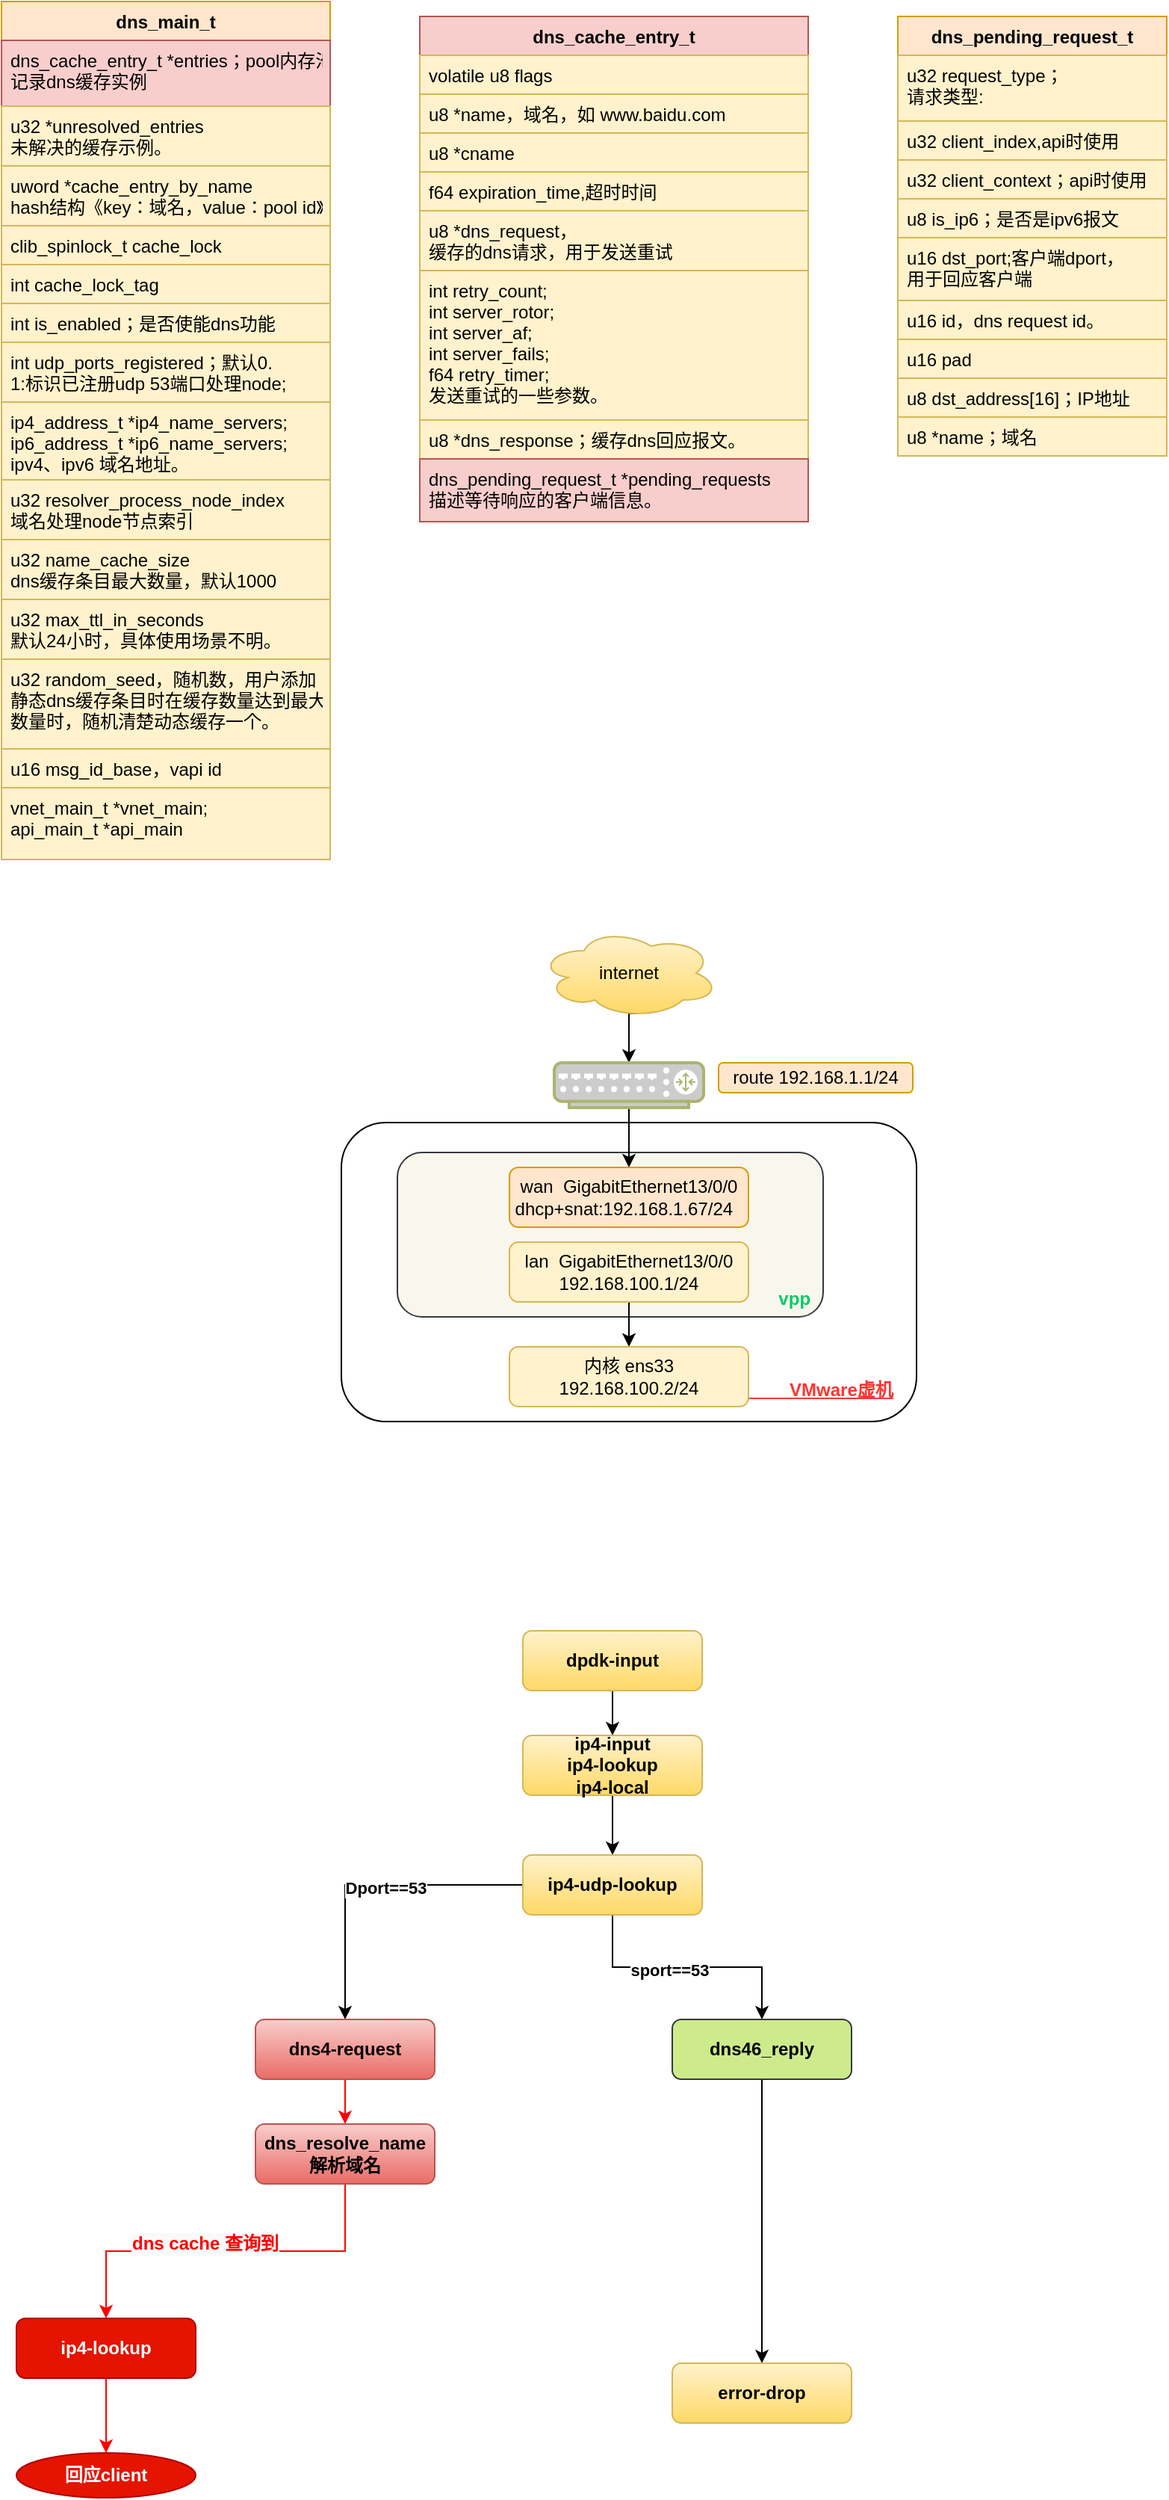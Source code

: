 <mxfile version="14.9.3" type="github">
  <diagram id="LrOjiwraoGgn8fYIWFso" name="Page-1">
    <mxGraphModel dx="782" dy="436" grid="1" gridSize="10" guides="1" tooltips="1" connect="1" arrows="1" fold="1" page="1" pageScale="1" pageWidth="827" pageHeight="1169" math="0" shadow="0">
      <root>
        <mxCell id="0" />
        <mxCell id="1" parent="0" />
        <mxCell id="JksAib5gZETohY2zEiZS-1" value="&lt;br&gt;&lt;br&gt;&lt;br&gt;&lt;br&gt;&lt;br&gt;&lt;br&gt;&lt;br&gt;&lt;br&gt;&lt;br&gt;&lt;br&gt;&lt;br&gt;&amp;nbsp; &amp;nbsp; &amp;nbsp; &amp;nbsp; &amp;nbsp; &amp;nbsp; &amp;nbsp; &amp;nbsp; &amp;nbsp; &amp;nbsp; &amp;nbsp; &amp;nbsp; &amp;nbsp; &amp;nbsp; &amp;nbsp; &amp;nbsp; &amp;nbsp; &amp;nbsp; &amp;nbsp; &amp;nbsp; &amp;nbsp; &amp;nbsp; &amp;nbsp; &amp;nbsp; &amp;nbsp; &amp;nbsp; &amp;nbsp;&lt;font color=&quot;#ff3333&quot;&gt;&lt;b&gt;&lt;u&gt;&amp;nbsp; &amp;nbsp; &amp;nbsp; &amp;nbsp; &amp;nbsp; &amp;nbsp; &amp;nbsp; &amp;nbsp; &amp;nbsp; &amp;nbsp; &amp;nbsp; &amp;nbsp; &amp;nbsp; &amp;nbsp; &amp;nbsp; &amp;nbsp; VMware虚机&lt;/u&gt;&lt;/b&gt;&lt;/font&gt;" style="rounded=1;whiteSpace=wrap;html=1;" vertex="1" parent="1">
          <mxGeometry x="237.5" y="870" width="385" height="200" as="geometry" />
        </mxCell>
        <mxCell id="JksAib5gZETohY2zEiZS-4" value="&lt;b&gt;&lt;font color=&quot;#00cc66&quot;&gt;&amp;nbsp;&lt;br&gt;&lt;br&gt;&lt;br&gt;&lt;br&gt;&lt;br&gt;&lt;br&gt;&amp;nbsp; &amp;nbsp; &amp;nbsp; &amp;nbsp; &amp;nbsp; &amp;nbsp; &amp;nbsp; &amp;nbsp; &amp;nbsp; &amp;nbsp; &amp;nbsp; &amp;nbsp; &amp;nbsp; &amp;nbsp; &amp;nbsp; &amp;nbsp; &amp;nbsp; &amp;nbsp; &amp;nbsp; &amp;nbsp; &amp;nbsp; &amp;nbsp; &amp;nbsp; &amp;nbsp; &amp;nbsp; &amp;nbsp; &amp;nbsp; &amp;nbsp; &amp;nbsp; &amp;nbsp; &amp;nbsp; &amp;nbsp; &amp;nbsp; &amp;nbsp; &amp;nbsp; &amp;nbsp; &amp;nbsp; vpp&lt;/font&gt;&lt;/b&gt;" style="rounded=1;whiteSpace=wrap;html=1;fillColor=#f9f7ed;strokeColor=#36393d;" vertex="1" parent="1">
          <mxGeometry x="275" y="890" width="285" height="110" as="geometry" />
        </mxCell>
        <mxCell id="ZkCBohArZmW88u9ZcdBu-1" value="dns_main_t" style="swimlane;fontStyle=1;align=center;verticalAlign=top;childLayout=stackLayout;horizontal=1;startSize=26;horizontalStack=0;resizeParent=1;resizeParentMax=0;resizeLast=0;collapsible=1;marginBottom=0;fillColor=#ffe6cc;strokeColor=#d79b00;" parent="1" vertex="1">
          <mxGeometry x="10" y="120" width="220" height="574" as="geometry" />
        </mxCell>
        <mxCell id="ZkCBohArZmW88u9ZcdBu-2" value="dns_cache_entry_t *entries；pool内存池&#xa;记录dns缓存实例&#xa;" style="text;fillColor=#f8cecc;align=left;verticalAlign=top;spacingLeft=4;spacingRight=4;overflow=hidden;rotatable=0;points=[[0,0.5],[1,0.5]];portConstraint=eastwest;strokeColor=#b85450;" parent="ZkCBohArZmW88u9ZcdBu-1" vertex="1">
          <mxGeometry y="26" width="220" height="44" as="geometry" />
        </mxCell>
        <mxCell id="ZkCBohArZmW88u9ZcdBu-4" value="u32 *unresolved_entries&#xa;未解决的缓存示例。" style="text;fillColor=#fff2cc;align=left;verticalAlign=top;spacingLeft=4;spacingRight=4;overflow=hidden;rotatable=0;points=[[0,0.5],[1,0.5]];portConstraint=eastwest;strokeColor=#d6b656;" parent="ZkCBohArZmW88u9ZcdBu-1" vertex="1">
          <mxGeometry y="70" width="220" height="40" as="geometry" />
        </mxCell>
        <mxCell id="ZkCBohArZmW88u9ZcdBu-5" value="uword *cache_entry_by_name&#xa;hash结构《key：域名，value：pool id》" style="text;fillColor=#fff2cc;align=left;verticalAlign=top;spacingLeft=4;spacingRight=4;overflow=hidden;rotatable=0;points=[[0,0.5],[1,0.5]];portConstraint=eastwest;strokeColor=#d6b656;" parent="ZkCBohArZmW88u9ZcdBu-1" vertex="1">
          <mxGeometry y="110" width="220" height="40" as="geometry" />
        </mxCell>
        <mxCell id="ZkCBohArZmW88u9ZcdBu-6" value="clib_spinlock_t cache_lock" style="text;fillColor=#fff2cc;align=left;verticalAlign=top;spacingLeft=4;spacingRight=4;overflow=hidden;rotatable=0;points=[[0,0.5],[1,0.5]];portConstraint=eastwest;strokeColor=#d6b656;" parent="ZkCBohArZmW88u9ZcdBu-1" vertex="1">
          <mxGeometry y="150" width="220" height="26" as="geometry" />
        </mxCell>
        <mxCell id="ZkCBohArZmW88u9ZcdBu-7" value="int cache_lock_tag" style="text;fillColor=#fff2cc;align=left;verticalAlign=top;spacingLeft=4;spacingRight=4;overflow=hidden;rotatable=0;points=[[0,0.5],[1,0.5]];portConstraint=eastwest;strokeColor=#d6b656;" parent="ZkCBohArZmW88u9ZcdBu-1" vertex="1">
          <mxGeometry y="176" width="220" height="26" as="geometry" />
        </mxCell>
        <mxCell id="ZkCBohArZmW88u9ZcdBu-8" value="int is_enabled；是否使能dns功能" style="text;fillColor=#fff2cc;align=left;verticalAlign=top;spacingLeft=4;spacingRight=4;overflow=hidden;rotatable=0;points=[[0,0.5],[1,0.5]];portConstraint=eastwest;strokeColor=#d6b656;" parent="ZkCBohArZmW88u9ZcdBu-1" vertex="1">
          <mxGeometry y="202" width="220" height="26" as="geometry" />
        </mxCell>
        <mxCell id="ZkCBohArZmW88u9ZcdBu-9" value="int udp_ports_registered；默认0.&#xa;1:标识已注册udp 53端口处理node;" style="text;fillColor=#fff2cc;align=left;verticalAlign=top;spacingLeft=4;spacingRight=4;overflow=hidden;rotatable=0;points=[[0,0.5],[1,0.5]];portConstraint=eastwest;strokeColor=#d6b656;" parent="ZkCBohArZmW88u9ZcdBu-1" vertex="1">
          <mxGeometry y="228" width="220" height="40" as="geometry" />
        </mxCell>
        <mxCell id="ZkCBohArZmW88u9ZcdBu-10" value="ip4_address_t *ip4_name_servers;&#xa;ip6_address_t *ip6_name_servers;&#xa;ipv4、ipv6 域名地址。" style="text;fillColor=#fff2cc;align=left;verticalAlign=top;spacingLeft=4;spacingRight=4;overflow=hidden;rotatable=0;points=[[0,0.5],[1,0.5]];portConstraint=eastwest;strokeColor=#d6b656;" parent="ZkCBohArZmW88u9ZcdBu-1" vertex="1">
          <mxGeometry y="268" width="220" height="52" as="geometry" />
        </mxCell>
        <mxCell id="ZkCBohArZmW88u9ZcdBu-11" value="u32 resolver_process_node_index&#xa;域名处理node节点索引" style="text;fillColor=#fff2cc;align=left;verticalAlign=top;spacingLeft=4;spacingRight=4;overflow=hidden;rotatable=0;points=[[0,0.5],[1,0.5]];portConstraint=eastwest;strokeColor=#d6b656;" parent="ZkCBohArZmW88u9ZcdBu-1" vertex="1">
          <mxGeometry y="320" width="220" height="40" as="geometry" />
        </mxCell>
        <mxCell id="ZkCBohArZmW88u9ZcdBu-12" value="u32 name_cache_size&#xa;dns缓存条目最大数量，默认1000" style="text;fillColor=#fff2cc;align=left;verticalAlign=top;spacingLeft=4;spacingRight=4;overflow=hidden;rotatable=0;points=[[0,0.5],[1,0.5]];portConstraint=eastwest;strokeColor=#d6b656;" parent="ZkCBohArZmW88u9ZcdBu-1" vertex="1">
          <mxGeometry y="360" width="220" height="40" as="geometry" />
        </mxCell>
        <mxCell id="ZkCBohArZmW88u9ZcdBu-13" value="u32 max_ttl_in_seconds&#xa;默认24小时，具体使用场景不明。" style="text;strokeColor=#d6b656;fillColor=#fff2cc;align=left;verticalAlign=top;spacingLeft=4;spacingRight=4;overflow=hidden;rotatable=0;points=[[0,0.5],[1,0.5]];portConstraint=eastwest;" parent="ZkCBohArZmW88u9ZcdBu-1" vertex="1">
          <mxGeometry y="400" width="220" height="40" as="geometry" />
        </mxCell>
        <mxCell id="ZkCBohArZmW88u9ZcdBu-14" value="u32 random_seed，随机数，用户添加&#xa;静态dns缓存条目时在缓存数量达到最大&#xa;数量时，随机清楚动态缓存一个。" style="text;strokeColor=#d6b656;fillColor=#fff2cc;align=left;verticalAlign=top;spacingLeft=4;spacingRight=4;overflow=hidden;rotatable=0;points=[[0,0.5],[1,0.5]];portConstraint=eastwest;" parent="ZkCBohArZmW88u9ZcdBu-1" vertex="1">
          <mxGeometry y="440" width="220" height="60" as="geometry" />
        </mxCell>
        <mxCell id="ZkCBohArZmW88u9ZcdBu-15" value="u16 msg_id_base，vapi id" style="text;strokeColor=#d6b656;fillColor=#fff2cc;align=left;verticalAlign=top;spacingLeft=4;spacingRight=4;overflow=hidden;rotatable=0;points=[[0,0.5],[1,0.5]];portConstraint=eastwest;" parent="ZkCBohArZmW88u9ZcdBu-1" vertex="1">
          <mxGeometry y="500" width="220" height="26" as="geometry" />
        </mxCell>
        <mxCell id="ZkCBohArZmW88u9ZcdBu-16" value="vnet_main_t *vnet_main;&#xa;api_main_t *api_main" style="text;strokeColor=#d6b656;fillColor=#fff2cc;align=left;verticalAlign=top;spacingLeft=4;spacingRight=4;overflow=hidden;rotatable=0;points=[[0,0.5],[1,0.5]];portConstraint=eastwest;" parent="ZkCBohArZmW88u9ZcdBu-1" vertex="1">
          <mxGeometry y="526" width="220" height="48" as="geometry" />
        </mxCell>
        <mxCell id="ZkCBohArZmW88u9ZcdBu-18" value="dns_cache_entry_t" style="swimlane;fontStyle=1;align=center;verticalAlign=top;childLayout=stackLayout;horizontal=1;startSize=26;horizontalStack=0;resizeParent=1;resizeParentMax=0;resizeLast=0;collapsible=1;marginBottom=0;strokeColor=#b85450;fillColor=#f8cecc;" parent="1" vertex="1">
          <mxGeometry x="290" y="130" width="260" height="338" as="geometry" />
        </mxCell>
        <mxCell id="ZkCBohArZmW88u9ZcdBu-19" value="volatile u8 flags" style="text;fillColor=#fff2cc;align=left;verticalAlign=top;spacingLeft=4;spacingRight=4;overflow=hidden;rotatable=0;points=[[0,0.5],[1,0.5]];portConstraint=eastwest;strokeColor=#d6b656;" parent="ZkCBohArZmW88u9ZcdBu-18" vertex="1">
          <mxGeometry y="26" width="260" height="26" as="geometry" />
        </mxCell>
        <mxCell id="ZkCBohArZmW88u9ZcdBu-21" value="u8 *name，域名，如 www.baidu.com" style="text;fillColor=#fff2cc;align=left;verticalAlign=top;spacingLeft=4;spacingRight=4;overflow=hidden;rotatable=0;points=[[0,0.5],[1,0.5]];portConstraint=eastwest;strokeColor=#d6b656;" parent="ZkCBohArZmW88u9ZcdBu-18" vertex="1">
          <mxGeometry y="52" width="260" height="26" as="geometry" />
        </mxCell>
        <mxCell id="ZkCBohArZmW88u9ZcdBu-22" value="u8 *cname" style="text;fillColor=#fff2cc;align=left;verticalAlign=top;spacingLeft=4;spacingRight=4;overflow=hidden;rotatable=0;points=[[0,0.5],[1,0.5]];portConstraint=eastwest;strokeColor=#d6b656;" parent="ZkCBohArZmW88u9ZcdBu-18" vertex="1">
          <mxGeometry y="78" width="260" height="26" as="geometry" />
        </mxCell>
        <mxCell id="ZkCBohArZmW88u9ZcdBu-23" value="f64 expiration_time,超时时间" style="text;fillColor=#fff2cc;align=left;verticalAlign=top;spacingLeft=4;spacingRight=4;overflow=hidden;rotatable=0;points=[[0,0.5],[1,0.5]];portConstraint=eastwest;strokeColor=#d6b656;" parent="ZkCBohArZmW88u9ZcdBu-18" vertex="1">
          <mxGeometry y="104" width="260" height="26" as="geometry" />
        </mxCell>
        <mxCell id="ZkCBohArZmW88u9ZcdBu-24" value="u8 *dns_request，&#xa;缓存的dns请求，用于发送重试" style="text;fillColor=#fff2cc;align=left;verticalAlign=top;spacingLeft=4;spacingRight=4;overflow=hidden;rotatable=0;points=[[0,0.5],[1,0.5]];portConstraint=eastwest;strokeColor=#d6b656;" parent="ZkCBohArZmW88u9ZcdBu-18" vertex="1">
          <mxGeometry y="130" width="260" height="40" as="geometry" />
        </mxCell>
        <mxCell id="ZkCBohArZmW88u9ZcdBu-25" value="int retry_count;&#xa;int server_rotor;&#xa;int server_af;&#xa;int server_fails;&#xa;f64 retry_timer;&#xa;发送重试的一些参数。" style="text;fillColor=#fff2cc;align=left;verticalAlign=top;spacingLeft=4;spacingRight=4;overflow=hidden;rotatable=0;points=[[0,0.5],[1,0.5]];portConstraint=eastwest;strokeColor=#d6b656;" parent="ZkCBohArZmW88u9ZcdBu-18" vertex="1">
          <mxGeometry y="170" width="260" height="100" as="geometry" />
        </mxCell>
        <mxCell id="ZkCBohArZmW88u9ZcdBu-26" value="u8 *dns_response；缓存dns回应报文。" style="text;fillColor=#fff2cc;align=left;verticalAlign=top;spacingLeft=4;spacingRight=4;overflow=hidden;rotatable=0;points=[[0,0.5],[1,0.5]];portConstraint=eastwest;strokeColor=#d6b656;" parent="ZkCBohArZmW88u9ZcdBu-18" vertex="1">
          <mxGeometry y="270" width="260" height="26" as="geometry" />
        </mxCell>
        <mxCell id="ZkCBohArZmW88u9ZcdBu-27" value="dns_pending_request_t *pending_requests&#xa;描述等待响应的客户端信息。" style="text;fillColor=#f8cecc;align=left;verticalAlign=top;spacingLeft=4;spacingRight=4;overflow=hidden;rotatable=0;points=[[0,0.5],[1,0.5]];portConstraint=eastwest;strokeColor=#b85450;" parent="ZkCBohArZmW88u9ZcdBu-18" vertex="1">
          <mxGeometry y="296" width="260" height="42" as="geometry" />
        </mxCell>
        <mxCell id="ZkCBohArZmW88u9ZcdBu-29" value="dns_pending_request_t" style="swimlane;fontStyle=1;align=center;verticalAlign=top;childLayout=stackLayout;horizontal=1;startSize=26;horizontalStack=0;resizeParent=1;resizeParentMax=0;resizeLast=0;collapsible=1;marginBottom=0;strokeColor=#d79b00;fillColor=#ffe6cc;" parent="1" vertex="1">
          <mxGeometry x="610" y="130" width="180" height="294" as="geometry" />
        </mxCell>
        <mxCell id="ZkCBohArZmW88u9ZcdBu-30" value="u32 request_type；&#xa;请求类型:" style="text;fillColor=#fff2cc;align=left;verticalAlign=top;spacingLeft=4;spacingRight=4;overflow=hidden;rotatable=0;points=[[0,0.5],[1,0.5]];portConstraint=eastwest;strokeColor=#d6b656;" parent="ZkCBohArZmW88u9ZcdBu-29" vertex="1">
          <mxGeometry y="26" width="180" height="44" as="geometry" />
        </mxCell>
        <mxCell id="ZkCBohArZmW88u9ZcdBu-32" value="u32 client_index,api时使用" style="text;fillColor=#fff2cc;align=left;verticalAlign=top;spacingLeft=4;spacingRight=4;overflow=hidden;rotatable=0;points=[[0,0.5],[1,0.5]];portConstraint=eastwest;strokeColor=#d6b656;" parent="ZkCBohArZmW88u9ZcdBu-29" vertex="1">
          <mxGeometry y="70" width="180" height="26" as="geometry" />
        </mxCell>
        <mxCell id="ZkCBohArZmW88u9ZcdBu-33" value="u32 client_context；api时使用" style="text;fillColor=#fff2cc;align=left;verticalAlign=top;spacingLeft=4;spacingRight=4;overflow=hidden;rotatable=0;points=[[0,0.5],[1,0.5]];portConstraint=eastwest;strokeColor=#d6b656;" parent="ZkCBohArZmW88u9ZcdBu-29" vertex="1">
          <mxGeometry y="96" width="180" height="26" as="geometry" />
        </mxCell>
        <mxCell id="ZkCBohArZmW88u9ZcdBu-34" value="u8 is_ip6；是否是ipv6报文" style="text;fillColor=#fff2cc;align=left;verticalAlign=top;spacingLeft=4;spacingRight=4;overflow=hidden;rotatable=0;points=[[0,0.5],[1,0.5]];portConstraint=eastwest;strokeColor=#d6b656;" parent="ZkCBohArZmW88u9ZcdBu-29" vertex="1">
          <mxGeometry y="122" width="180" height="26" as="geometry" />
        </mxCell>
        <mxCell id="JksAib5gZETohY2zEiZS-45" value="u16 dst_port;客户端dport，&#xa;用于回应客户端" style="text;fillColor=#fff2cc;align=left;verticalAlign=top;spacingLeft=4;spacingRight=4;overflow=hidden;rotatable=0;points=[[0,0.5],[1,0.5]];portConstraint=eastwest;strokeColor=#d6b656;" vertex="1" parent="ZkCBohArZmW88u9ZcdBu-29">
          <mxGeometry y="148" width="180" height="42" as="geometry" />
        </mxCell>
        <mxCell id="ZkCBohArZmW88u9ZcdBu-35" value="u16 id，dns request id。" style="text;fillColor=#fff2cc;align=left;verticalAlign=top;spacingLeft=4;spacingRight=4;overflow=hidden;rotatable=0;points=[[0,0.5],[1,0.5]];portConstraint=eastwest;strokeColor=#d6b656;" parent="ZkCBohArZmW88u9ZcdBu-29" vertex="1">
          <mxGeometry y="190" width="180" height="26" as="geometry" />
        </mxCell>
        <mxCell id="ZkCBohArZmW88u9ZcdBu-36" value="u16 pad" style="text;fillColor=#fff2cc;align=left;verticalAlign=top;spacingLeft=4;spacingRight=4;overflow=hidden;rotatable=0;points=[[0,0.5],[1,0.5]];portConstraint=eastwest;strokeColor=#d6b656;" parent="ZkCBohArZmW88u9ZcdBu-29" vertex="1">
          <mxGeometry y="216" width="180" height="26" as="geometry" />
        </mxCell>
        <mxCell id="ZkCBohArZmW88u9ZcdBu-37" value="u8 dst_address[16]；IP地址" style="text;fillColor=#fff2cc;align=left;verticalAlign=top;spacingLeft=4;spacingRight=4;overflow=hidden;rotatable=0;points=[[0,0.5],[1,0.5]];portConstraint=eastwest;strokeColor=#d6b656;" parent="ZkCBohArZmW88u9ZcdBu-29" vertex="1">
          <mxGeometry y="242" width="180" height="26" as="geometry" />
        </mxCell>
        <mxCell id="ZkCBohArZmW88u9ZcdBu-38" value="u8 *name；域名" style="text;fillColor=#fff2cc;align=left;verticalAlign=top;spacingLeft=4;spacingRight=4;overflow=hidden;rotatable=0;points=[[0,0.5],[1,0.5]];portConstraint=eastwest;strokeColor=#d6b656;" parent="ZkCBohArZmW88u9ZcdBu-29" vertex="1">
          <mxGeometry y="268" width="180" height="26" as="geometry" />
        </mxCell>
        <mxCell id="JksAib5gZETohY2zEiZS-11" style="edgeStyle=orthogonalEdgeStyle;rounded=0;orthogonalLoop=1;jettySize=auto;html=1;exitX=0.55;exitY=0.95;exitDx=0;exitDy=0;exitPerimeter=0;entryX=0.5;entryY=0;entryDx=0;entryDy=0;entryPerimeter=0;" edge="1" parent="1" source="JksAib5gZETohY2zEiZS-2" target="JksAib5gZETohY2zEiZS-3">
          <mxGeometry relative="1" as="geometry" />
        </mxCell>
        <mxCell id="JksAib5gZETohY2zEiZS-2" value="internet" style="ellipse;shape=cloud;whiteSpace=wrap;html=1;gradientColor=#ffd966;fillColor=#fff2cc;strokeColor=#d6b656;" vertex="1" parent="1">
          <mxGeometry x="370" y="740" width="120" height="60" as="geometry" />
        </mxCell>
        <mxCell id="JksAib5gZETohY2zEiZS-7" style="edgeStyle=orthogonalEdgeStyle;rounded=0;orthogonalLoop=1;jettySize=auto;html=1;exitX=0.5;exitY=1;exitDx=0;exitDy=0;exitPerimeter=0;entryX=0.5;entryY=0;entryDx=0;entryDy=0;" edge="1" parent="1" source="JksAib5gZETohY2zEiZS-3" target="JksAib5gZETohY2zEiZS-5">
          <mxGeometry relative="1" as="geometry" />
        </mxCell>
        <mxCell id="JksAib5gZETohY2zEiZS-3" value="" style="fontColor=#0066CC;verticalAlign=top;verticalLabelPosition=bottom;labelPosition=center;align=center;html=1;outlineConnect=0;fillColor=#CCCCCC;gradientColor=none;gradientDirection=north;strokeWidth=2;shape=mxgraph.networks.router;strokeColor=#ACB36F;" vertex="1" parent="1">
          <mxGeometry x="380" y="830" width="100" height="30" as="geometry" />
        </mxCell>
        <mxCell id="JksAib5gZETohY2zEiZS-5" value="wan&amp;nbsp; GigabitEthernet13/0/0&lt;br&gt;dhcp+snat:192.168.1.67/24&amp;nbsp;&amp;nbsp;" style="rounded=1;whiteSpace=wrap;html=1;fillColor=#ffe6cc;strokeColor=#d79b00;" vertex="1" parent="1">
          <mxGeometry x="350" y="900" width="160" height="40" as="geometry" />
        </mxCell>
        <mxCell id="JksAib5gZETohY2zEiZS-10" value="" style="edgeStyle=orthogonalEdgeStyle;rounded=0;orthogonalLoop=1;jettySize=auto;html=1;" edge="1" parent="1" source="JksAib5gZETohY2zEiZS-8" target="JksAib5gZETohY2zEiZS-9">
          <mxGeometry relative="1" as="geometry" />
        </mxCell>
        <mxCell id="JksAib5gZETohY2zEiZS-8" value="lan&amp;nbsp; GigabitEthernet13/0/0&lt;br&gt;192.168.100.1/24" style="rounded=1;whiteSpace=wrap;html=1;fillColor=#fff2cc;strokeColor=#d6b656;" vertex="1" parent="1">
          <mxGeometry x="350" y="950" width="160" height="40" as="geometry" />
        </mxCell>
        <mxCell id="JksAib5gZETohY2zEiZS-9" value="内核 ens33&lt;br&gt;192.168.100.2/24" style="rounded=1;whiteSpace=wrap;html=1;fillColor=#fff2cc;strokeColor=#d6b656;" vertex="1" parent="1">
          <mxGeometry x="350" y="1020" width="160" height="40" as="geometry" />
        </mxCell>
        <mxCell id="JksAib5gZETohY2zEiZS-12" value="route 192.168.1.1/24" style="rounded=1;whiteSpace=wrap;html=1;fillColor=#ffe6cc;strokeColor=#d79b00;" vertex="1" parent="1">
          <mxGeometry x="490" y="830" width="130" height="20" as="geometry" />
        </mxCell>
        <mxCell id="JksAib5gZETohY2zEiZS-15" value="" style="edgeStyle=orthogonalEdgeStyle;rounded=0;orthogonalLoop=1;jettySize=auto;html=1;fontStyle=1" edge="1" parent="1" source="JksAib5gZETohY2zEiZS-13" target="JksAib5gZETohY2zEiZS-14">
          <mxGeometry relative="1" as="geometry" />
        </mxCell>
        <mxCell id="JksAib5gZETohY2zEiZS-13" value="dpdk-input" style="rounded=1;whiteSpace=wrap;html=1;strokeColor=#d6b656;gradientColor=#ffd966;fillColor=#fff2cc;fontStyle=1" vertex="1" parent="1">
          <mxGeometry x="359" y="1210" width="120" height="40" as="geometry" />
        </mxCell>
        <mxCell id="JksAib5gZETohY2zEiZS-17" value="" style="edgeStyle=orthogonalEdgeStyle;rounded=0;orthogonalLoop=1;jettySize=auto;html=1;fontStyle=1" edge="1" parent="1" source="JksAib5gZETohY2zEiZS-14" target="JksAib5gZETohY2zEiZS-16">
          <mxGeometry relative="1" as="geometry" />
        </mxCell>
        <mxCell id="JksAib5gZETohY2zEiZS-14" value="ip4-input&lt;br&gt;ip4-lookup&lt;br&gt;ip4-local" style="rounded=1;whiteSpace=wrap;html=1;strokeColor=#d6b656;gradientColor=#ffd966;fillColor=#fff2cc;fontStyle=1" vertex="1" parent="1">
          <mxGeometry x="359" y="1280" width="120" height="40" as="geometry" />
        </mxCell>
        <mxCell id="JksAib5gZETohY2zEiZS-19" value="" style="edgeStyle=orthogonalEdgeStyle;rounded=0;orthogonalLoop=1;jettySize=auto;html=1;fontStyle=1" edge="1" parent="1" source="JksAib5gZETohY2zEiZS-16" target="JksAib5gZETohY2zEiZS-18">
          <mxGeometry relative="1" as="geometry" />
        </mxCell>
        <mxCell id="JksAib5gZETohY2zEiZS-22" value="Dport==53" style="edgeLabel;html=1;align=center;verticalAlign=middle;resizable=0;points=[];fontStyle=1" vertex="1" connectable="0" parent="JksAib5gZETohY2zEiZS-19">
          <mxGeometry x="-0.249" y="2" relative="1" as="geometry">
            <mxPoint x="-14" as="offset" />
          </mxGeometry>
        </mxCell>
        <mxCell id="JksAib5gZETohY2zEiZS-21" value="" style="edgeStyle=orthogonalEdgeStyle;rounded=0;orthogonalLoop=1;jettySize=auto;html=1;fontStyle=1" edge="1" parent="1" source="JksAib5gZETohY2zEiZS-16" target="JksAib5gZETohY2zEiZS-20">
          <mxGeometry relative="1" as="geometry" />
        </mxCell>
        <mxCell id="JksAib5gZETohY2zEiZS-23" value="sport==53" style="edgeLabel;html=1;align=center;verticalAlign=middle;resizable=0;points=[];fontStyle=1" vertex="1" connectable="0" parent="JksAib5gZETohY2zEiZS-21">
          <mxGeometry x="-0.148" y="-2" relative="1" as="geometry">
            <mxPoint as="offset" />
          </mxGeometry>
        </mxCell>
        <mxCell id="JksAib5gZETohY2zEiZS-16" value="ip4-udp-lookup" style="rounded=1;whiteSpace=wrap;html=1;strokeColor=#d6b656;gradientColor=#ffd966;fillColor=#fff2cc;fontStyle=1" vertex="1" parent="1">
          <mxGeometry x="359" y="1360" width="120" height="40" as="geometry" />
        </mxCell>
        <mxCell id="JksAib5gZETohY2zEiZS-36" value="" style="edgeStyle=orthogonalEdgeStyle;rounded=0;orthogonalLoop=1;jettySize=auto;html=1;strokeColor=#FF0000;exitX=0.5;exitY=1;exitDx=0;exitDy=0;entryX=0.5;entryY=0;entryDx=0;entryDy=0;" edge="1" parent="1" source="JksAib5gZETohY2zEiZS-39" target="JksAib5gZETohY2zEiZS-37">
          <mxGeometry relative="1" as="geometry">
            <mxPoint x="80" y="1620" as="targetPoint" />
          </mxGeometry>
        </mxCell>
        <mxCell id="JksAib5gZETohY2zEiZS-43" value="Text" style="edgeLabel;html=1;align=center;verticalAlign=middle;resizable=0;points=[];" vertex="1" connectable="0" parent="JksAib5gZETohY2zEiZS-36">
          <mxGeometry x="0.103" y="-3" relative="1" as="geometry">
            <mxPoint as="offset" />
          </mxGeometry>
        </mxCell>
        <mxCell id="JksAib5gZETohY2zEiZS-44" value="&lt;span style=&quot;font-size: 12px; font-weight: 700; background-color: rgb(248, 249, 250);&quot;&gt;dns cache 查询到&lt;/span&gt;" style="edgeLabel;html=1;align=center;verticalAlign=middle;resizable=0;points=[];fontColor=#FF0000;" vertex="1" connectable="0" parent="JksAib5gZETohY2zEiZS-36">
          <mxGeometry x="0.113" y="-5" relative="1" as="geometry">
            <mxPoint as="offset" />
          </mxGeometry>
        </mxCell>
        <mxCell id="JksAib5gZETohY2zEiZS-40" value="" style="edgeStyle=orthogonalEdgeStyle;rounded=0;orthogonalLoop=1;jettySize=auto;html=1;strokeColor=#FF0000;" edge="1" parent="1" source="JksAib5gZETohY2zEiZS-18" target="JksAib5gZETohY2zEiZS-39">
          <mxGeometry relative="1" as="geometry" />
        </mxCell>
        <mxCell id="JksAib5gZETohY2zEiZS-18" value="dns4-request" style="whiteSpace=wrap;html=1;rounded=1;strokeColor=#b85450;gradientColor=#ea6b66;fillColor=#f8cecc;fontStyle=1" vertex="1" parent="1">
          <mxGeometry x="180" y="1470" width="120" height="40" as="geometry" />
        </mxCell>
        <mxCell id="JksAib5gZETohY2zEiZS-27" value="" style="edgeStyle=orthogonalEdgeStyle;rounded=0;orthogonalLoop=1;jettySize=auto;html=1;entryX=0.5;entryY=0;entryDx=0;entryDy=0;fontStyle=1" edge="1" parent="1" source="JksAib5gZETohY2zEiZS-20" target="JksAib5gZETohY2zEiZS-24">
          <mxGeometry relative="1" as="geometry" />
        </mxCell>
        <mxCell id="JksAib5gZETohY2zEiZS-20" value="dns46_reply" style="rounded=1;whiteSpace=wrap;html=1;strokeColor=#36393d;fillColor=#cdeb8b;fontStyle=1" vertex="1" parent="1">
          <mxGeometry x="459" y="1470" width="120" height="40" as="geometry" />
        </mxCell>
        <mxCell id="JksAib5gZETohY2zEiZS-24" value="error-drop" style="whiteSpace=wrap;html=1;rounded=1;strokeColor=#d6b656;gradientColor=#ffd966;fillColor=#fff2cc;fontStyle=1" vertex="1" parent="1">
          <mxGeometry x="459" y="1700" width="120" height="40" as="geometry" />
        </mxCell>
        <mxCell id="JksAib5gZETohY2zEiZS-42" value="" style="edgeStyle=orthogonalEdgeStyle;rounded=0;orthogonalLoop=1;jettySize=auto;html=1;strokeColor=#FF0000;" edge="1" parent="1" source="JksAib5gZETohY2zEiZS-37" target="JksAib5gZETohY2zEiZS-41">
          <mxGeometry relative="1" as="geometry" />
        </mxCell>
        <mxCell id="JksAib5gZETohY2zEiZS-37" value="ip4-lookup" style="whiteSpace=wrap;html=1;rounded=1;strokeColor=#B20000;fillColor=#e51400;fontStyle=1;fontColor=#ffffff;" vertex="1" parent="1">
          <mxGeometry x="20" y="1670" width="120" height="40" as="geometry" />
        </mxCell>
        <mxCell id="JksAib5gZETohY2zEiZS-39" value="dns_resolve_name&lt;br&gt;解析域名" style="whiteSpace=wrap;html=1;rounded=1;strokeColor=#b85450;gradientColor=#ea6b66;fillColor=#f8cecc;fontStyle=1" vertex="1" parent="1">
          <mxGeometry x="180" y="1540" width="120" height="40" as="geometry" />
        </mxCell>
        <mxCell id="JksAib5gZETohY2zEiZS-41" value="回应client" style="ellipse;whiteSpace=wrap;html=1;rounded=1;fontColor=#ffffff;fontStyle=1;strokeColor=#B20000;fillColor=#e51400;" vertex="1" parent="1">
          <mxGeometry x="20" y="1760" width="120" height="30" as="geometry" />
        </mxCell>
      </root>
    </mxGraphModel>
  </diagram>
</mxfile>
